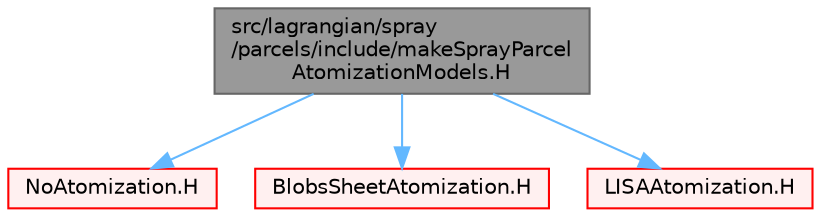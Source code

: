 digraph "src/lagrangian/spray/parcels/include/makeSprayParcelAtomizationModels.H"
{
 // LATEX_PDF_SIZE
  bgcolor="transparent";
  edge [fontname=Helvetica,fontsize=10,labelfontname=Helvetica,labelfontsize=10];
  node [fontname=Helvetica,fontsize=10,shape=box,height=0.2,width=0.4];
  Node1 [id="Node000001",label="src/lagrangian/spray\l/parcels/include/makeSprayParcel\lAtomizationModels.H",height=0.2,width=0.4,color="gray40", fillcolor="grey60", style="filled", fontcolor="black",tooltip=" "];
  Node1 -> Node2 [id="edge1_Node000001_Node000002",color="steelblue1",style="solid",tooltip=" "];
  Node2 [id="Node000002",label="NoAtomization.H",height=0.2,width=0.4,color="red", fillcolor="#FFF0F0", style="filled",URL="$NoAtomization_8H.html",tooltip=" "];
  Node1 -> Node150 [id="edge2_Node000001_Node000150",color="steelblue1",style="solid",tooltip=" "];
  Node150 [id="Node000150",label="BlobsSheetAtomization.H",height=0.2,width=0.4,color="red", fillcolor="#FFF0F0", style="filled",URL="$BlobsSheetAtomization_8H.html",tooltip=" "];
  Node1 -> Node151 [id="edge3_Node000001_Node000151",color="steelblue1",style="solid",tooltip=" "];
  Node151 [id="Node000151",label="LISAAtomization.H",height=0.2,width=0.4,color="red", fillcolor="#FFF0F0", style="filled",URL="$LISAAtomization_8H.html",tooltip=" "];
}
